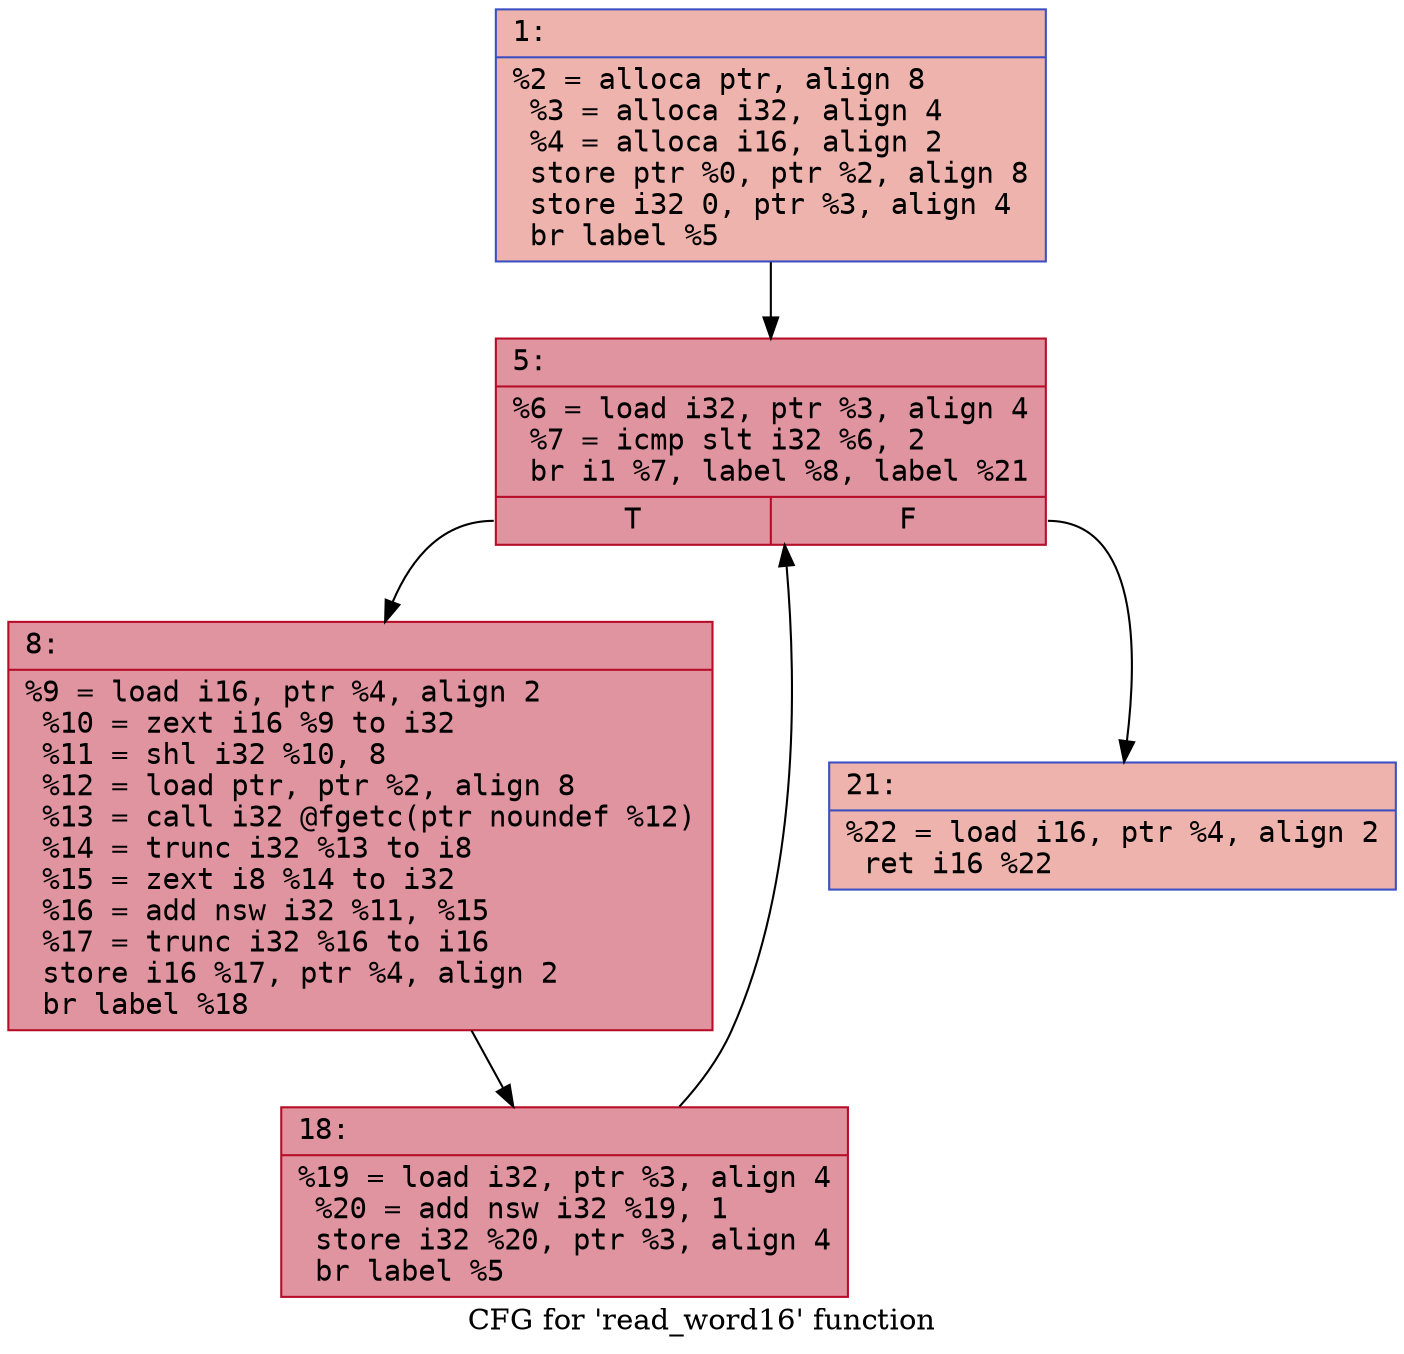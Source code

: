 digraph "CFG for 'read_word16' function" {
	label="CFG for 'read_word16' function";

	Node0x600003ee68f0 [shape=record,color="#3d50c3ff", style=filled, fillcolor="#d6524470" fontname="Courier",label="{1:\l|  %2 = alloca ptr, align 8\l  %3 = alloca i32, align 4\l  %4 = alloca i16, align 2\l  store ptr %0, ptr %2, align 8\l  store i32 0, ptr %3, align 4\l  br label %5\l}"];
	Node0x600003ee68f0 -> Node0x600003ee6940[tooltip="1 -> 5\nProbability 100.00%" ];
	Node0x600003ee6940 [shape=record,color="#b70d28ff", style=filled, fillcolor="#b70d2870" fontname="Courier",label="{5:\l|  %6 = load i32, ptr %3, align 4\l  %7 = icmp slt i32 %6, 2\l  br i1 %7, label %8, label %21\l|{<s0>T|<s1>F}}"];
	Node0x600003ee6940:s0 -> Node0x600003ee6990[tooltip="5 -> 8\nProbability 96.88%" ];
	Node0x600003ee6940:s1 -> Node0x600003ee6a30[tooltip="5 -> 21\nProbability 3.12%" ];
	Node0x600003ee6990 [shape=record,color="#b70d28ff", style=filled, fillcolor="#b70d2870" fontname="Courier",label="{8:\l|  %9 = load i16, ptr %4, align 2\l  %10 = zext i16 %9 to i32\l  %11 = shl i32 %10, 8\l  %12 = load ptr, ptr %2, align 8\l  %13 = call i32 @fgetc(ptr noundef %12)\l  %14 = trunc i32 %13 to i8\l  %15 = zext i8 %14 to i32\l  %16 = add nsw i32 %11, %15\l  %17 = trunc i32 %16 to i16\l  store i16 %17, ptr %4, align 2\l  br label %18\l}"];
	Node0x600003ee6990 -> Node0x600003ee69e0[tooltip="8 -> 18\nProbability 100.00%" ];
	Node0x600003ee69e0 [shape=record,color="#b70d28ff", style=filled, fillcolor="#b70d2870" fontname="Courier",label="{18:\l|  %19 = load i32, ptr %3, align 4\l  %20 = add nsw i32 %19, 1\l  store i32 %20, ptr %3, align 4\l  br label %5\l}"];
	Node0x600003ee69e0 -> Node0x600003ee6940[tooltip="18 -> 5\nProbability 100.00%" ];
	Node0x600003ee6a30 [shape=record,color="#3d50c3ff", style=filled, fillcolor="#d6524470" fontname="Courier",label="{21:\l|  %22 = load i16, ptr %4, align 2\l  ret i16 %22\l}"];
}
